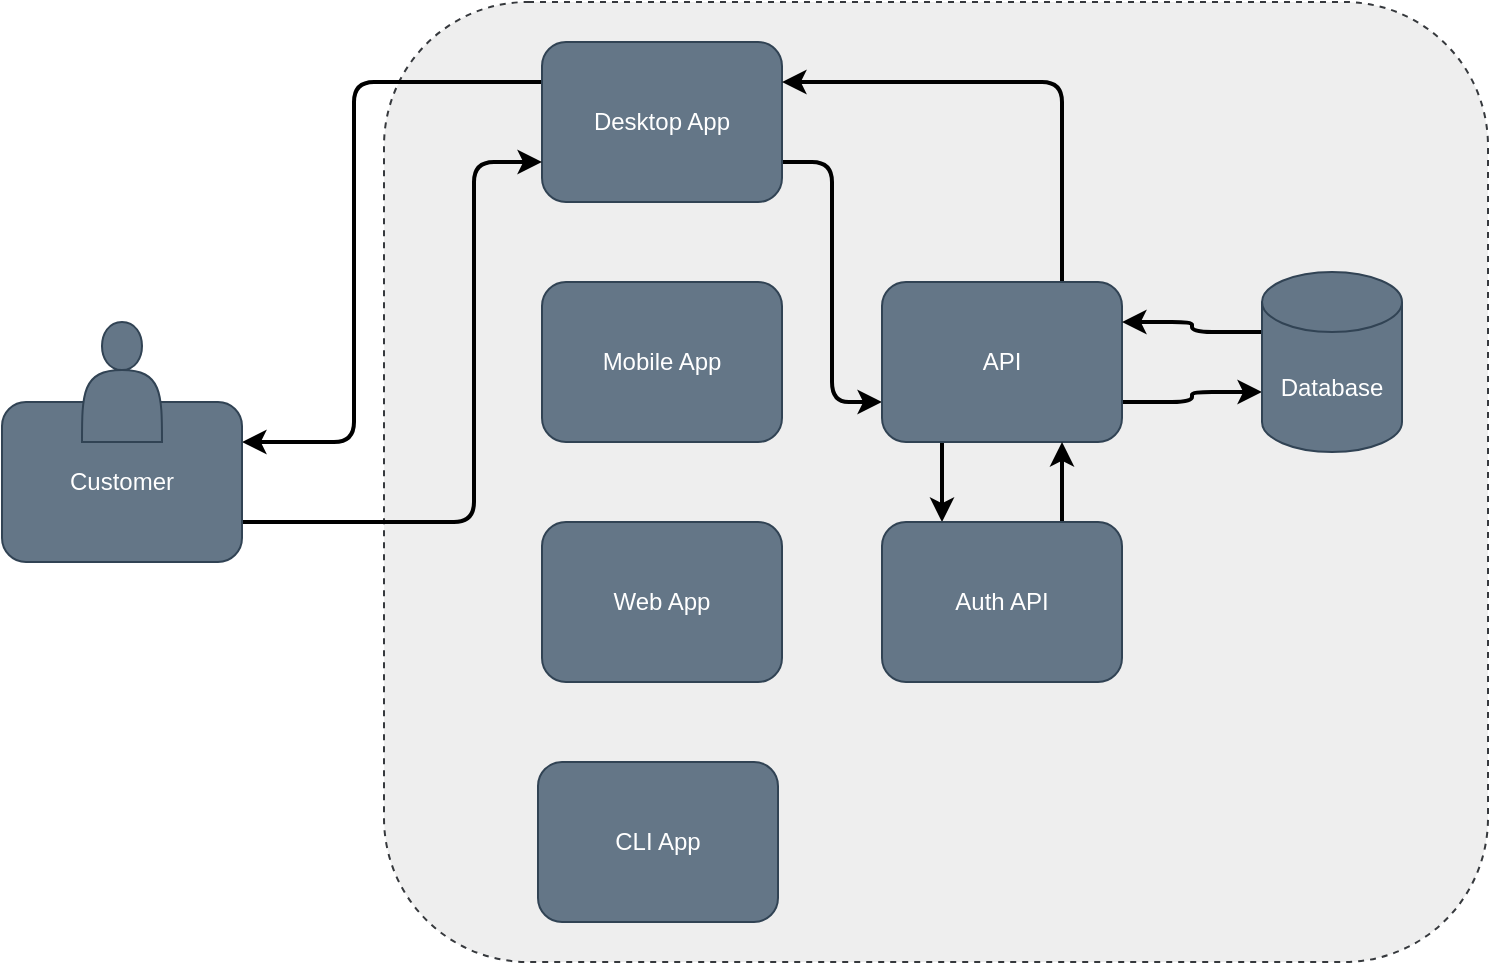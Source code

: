 <mxfile>
    <diagram id="pvHYd_eIa0fMBmzCR7Xg" name="Overview">
        <mxGraphModel dx="1297" dy="784" grid="0" gridSize="10" guides="1" tooltips="1" connect="1" arrows="1" fold="1" page="0" pageScale="1" pageWidth="1600" pageHeight="900" math="0" shadow="0">
            <root>
                <mxCell id="0"/>
                <mxCell id="1" parent="0"/>
                <mxCell id="fSXOvPON6TzWroVQvm9N-8" value="" style="rounded=1;whiteSpace=wrap;html=1;dashed=1;fillColor=#eeeeee;strokeColor=#36393d;movable=0;resizable=0;rotatable=0;deletable=0;editable=0;connectable=0;" parent="1" vertex="1">
                    <mxGeometry x="231" y="160" width="552" height="480" as="geometry"/>
                </mxCell>
                <mxCell id="fSXOvPON6TzWroVQvm9N-17" style="edgeStyle=orthogonalEdgeStyle;rounded=1;html=1;exitX=1;exitY=0.75;exitDx=0;exitDy=0;entryX=0;entryY=0.75;entryDx=0;entryDy=0;strokeWidth=2;endArrow=classic;endFill=1;fontStyle=0;movable=0;resizable=0;rotatable=0;deletable=0;editable=0;connectable=0;" parent="1" source="2" target="3" edge="1">
                    <mxGeometry relative="1" as="geometry"/>
                </mxCell>
                <mxCell id="X1oujhmPRM-tvW3UWmfR-9" style="edgeStyle=orthogonalEdgeStyle;rounded=1;html=1;exitX=0;exitY=0.25;exitDx=0;exitDy=0;entryX=1;entryY=0.25;entryDx=0;entryDy=0;strokeWidth=2;endArrow=classic;endFill=1;movable=0;resizable=0;rotatable=0;deletable=0;editable=0;connectable=0;" parent="1" source="2" target="fSXOvPON6TzWroVQvm9N-7" edge="1">
                    <mxGeometry relative="1" as="geometry">
                        <Array as="points">
                            <mxPoint x="216" y="200"/>
                            <mxPoint x="216" y="380"/>
                        </Array>
                    </mxGeometry>
                </mxCell>
                <mxCell id="2" value="Desktop App" style="rounded=1;whiteSpace=wrap;html=1;fillColor=#647687;fontColor=#ffffff;strokeColor=#314354;movable=0;resizable=0;rotatable=0;deletable=0;editable=0;connectable=0;" parent="1" vertex="1">
                    <mxGeometry x="310" y="180" width="120" height="80" as="geometry"/>
                </mxCell>
                <mxCell id="fSXOvPON6TzWroVQvm9N-13" style="edgeStyle=orthogonalEdgeStyle;rounded=1;html=1;exitX=0.25;exitY=1;exitDx=0;exitDy=0;entryX=0.25;entryY=0;entryDx=0;entryDy=0;strokeWidth=2;endArrow=classic;endFill=1;fontStyle=0;movable=0;resizable=0;rotatable=0;deletable=0;editable=0;connectable=0;" parent="1" source="3" target="4" edge="1">
                    <mxGeometry relative="1" as="geometry"/>
                </mxCell>
                <mxCell id="fSXOvPON6TzWroVQvm9N-18" style="edgeStyle=orthogonalEdgeStyle;rounded=1;html=1;exitX=0.75;exitY=0;exitDx=0;exitDy=0;entryX=1;entryY=0.25;entryDx=0;entryDy=0;strokeWidth=2;endArrow=classic;endFill=1;fontStyle=0;movable=0;resizable=0;rotatable=0;deletable=0;editable=0;connectable=0;" parent="1" source="3" target="2" edge="1">
                    <mxGeometry relative="1" as="geometry"/>
                </mxCell>
                <mxCell id="fSXOvPON6TzWroVQvm9N-21" style="edgeStyle=orthogonalEdgeStyle;rounded=1;html=1;exitX=1;exitY=0.75;exitDx=0;exitDy=0;entryX=0;entryY=0;entryDx=0;entryDy=60;entryPerimeter=0;strokeWidth=2;endArrow=classic;endFill=1;movable=0;resizable=0;rotatable=0;deletable=0;editable=0;connectable=0;" parent="1" source="3" target="fSXOvPON6TzWroVQvm9N-20" edge="1">
                    <mxGeometry relative="1" as="geometry"/>
                </mxCell>
                <mxCell id="3" value="API" style="rounded=1;whiteSpace=wrap;html=1;fillColor=#647687;fontColor=#ffffff;strokeColor=#314354;movable=0;resizable=0;rotatable=0;deletable=0;editable=0;connectable=0;" parent="1" vertex="1">
                    <mxGeometry x="480" y="300" width="120" height="80" as="geometry"/>
                </mxCell>
                <mxCell id="fSXOvPON6TzWroVQvm9N-14" style="edgeStyle=orthogonalEdgeStyle;rounded=1;html=1;exitX=0.75;exitY=0;exitDx=0;exitDy=0;entryX=0.75;entryY=1;entryDx=0;entryDy=0;strokeWidth=2;endArrow=classic;endFill=1;fontStyle=0;movable=0;resizable=0;rotatable=0;deletable=0;editable=0;connectable=0;" parent="1" source="4" target="3" edge="1">
                    <mxGeometry relative="1" as="geometry"/>
                </mxCell>
                <mxCell id="4" value="Auth API" style="rounded=1;whiteSpace=wrap;html=1;fillColor=#647687;fontColor=#ffffff;strokeColor=#314354;movable=0;resizable=0;rotatable=0;deletable=0;editable=0;connectable=0;" parent="1" vertex="1">
                    <mxGeometry x="480" y="420" width="120" height="80" as="geometry"/>
                </mxCell>
                <mxCell id="5" value="Mobile App" style="rounded=1;whiteSpace=wrap;html=1;fillColor=#647687;fontColor=#ffffff;strokeColor=#314354;movable=0;resizable=0;rotatable=0;deletable=0;editable=0;connectable=0;" parent="1" vertex="1">
                    <mxGeometry x="310" y="300" width="120" height="80" as="geometry"/>
                </mxCell>
                <mxCell id="6" value="Web App" style="rounded=1;whiteSpace=wrap;html=1;fillColor=#647687;fontColor=#ffffff;strokeColor=#314354;movable=0;resizable=0;rotatable=0;deletable=0;editable=0;connectable=0;" parent="1" vertex="1">
                    <mxGeometry x="310" y="420" width="120" height="80" as="geometry"/>
                </mxCell>
                <mxCell id="X1oujhmPRM-tvW3UWmfR-8" style="edgeStyle=orthogonalEdgeStyle;rounded=1;html=1;exitX=1;exitY=0.75;exitDx=0;exitDy=0;entryX=0;entryY=0.75;entryDx=0;entryDy=0;strokeWidth=2;endArrow=classic;endFill=1;movable=0;resizable=0;rotatable=0;deletable=0;editable=0;connectable=0;" parent="1" source="fSXOvPON6TzWroVQvm9N-7" target="2" edge="1">
                    <mxGeometry relative="1" as="geometry">
                        <Array as="points">
                            <mxPoint x="276" y="420"/>
                            <mxPoint x="276" y="240"/>
                        </Array>
                    </mxGeometry>
                </mxCell>
                <mxCell id="fSXOvPON6TzWroVQvm9N-7" value="Customer" style="rounded=1;whiteSpace=wrap;html=1;fillColor=#647687;fontColor=#ffffff;strokeColor=#314354;movable=0;resizable=0;rotatable=0;deletable=0;editable=0;connectable=0;" parent="1" vertex="1">
                    <mxGeometry x="40" y="360" width="120" height="80" as="geometry"/>
                </mxCell>
                <mxCell id="7" value="" style="shape=actor;whiteSpace=wrap;html=1;rounded=1;fillColor=#647687;fontColor=#ffffff;strokeColor=#314354;movable=0;resizable=0;rotatable=0;deletable=0;editable=0;connectable=0;" parent="1" vertex="1">
                    <mxGeometry x="80" y="320" width="40" height="60" as="geometry"/>
                </mxCell>
                <mxCell id="fSXOvPON6TzWroVQvm9N-22" style="edgeStyle=orthogonalEdgeStyle;rounded=1;html=1;exitX=0;exitY=0;exitDx=0;exitDy=30;exitPerimeter=0;entryX=1;entryY=0.25;entryDx=0;entryDy=0;strokeWidth=2;endArrow=classic;endFill=1;movable=0;resizable=0;rotatable=0;deletable=0;editable=0;connectable=0;" parent="1" source="fSXOvPON6TzWroVQvm9N-20" target="3" edge="1">
                    <mxGeometry relative="1" as="geometry"/>
                </mxCell>
                <mxCell id="fSXOvPON6TzWroVQvm9N-20" value="Database" style="shape=cylinder3;whiteSpace=wrap;html=1;boundedLbl=1;backgroundOutline=1;size=15;rounded=1;fillColor=#647687;fontColor=#ffffff;strokeColor=#314354;movable=0;resizable=0;rotatable=0;deletable=0;editable=0;connectable=0;" parent="1" vertex="1">
                    <mxGeometry x="670" y="295" width="70" height="90" as="geometry"/>
                </mxCell>
                <mxCell id="X1oujhmPRM-tvW3UWmfR-7" value="CLI App" style="rounded=1;whiteSpace=wrap;html=1;fillColor=#647687;fontColor=#ffffff;strokeColor=#314354;movable=0;resizable=0;rotatable=0;deletable=0;editable=0;connectable=0;" parent="1" vertex="1">
                    <mxGeometry x="308" y="540" width="120" height="80" as="geometry"/>
                </mxCell>
            </root>
        </mxGraphModel>
    </diagram>
    <diagram id="0lZKlCewJ4cxSuatKc3b" name="Domain">
        <mxGraphModel dx="1297" dy="784" grid="0" gridSize="10" guides="1" tooltips="1" connect="1" arrows="1" fold="1" page="0" pageScale="1" pageWidth="1600" pageHeight="900" math="0" shadow="0">
            <root>
                <mxCell id="0"/>
                <mxCell id="1" parent="0"/>
                <mxCell id="Uifk_KHRH3MjYNPxurMK-1" value="" style="rounded=1;whiteSpace=wrap;html=1;dashed=1;fillColor=#eeeeee;strokeColor=#36393d;movable=1;resizable=1;rotatable=1;deletable=1;editable=1;connectable=1;" parent="1" vertex="1">
                    <mxGeometry x="80" y="80" width="760" height="480" as="geometry"/>
                </mxCell>
                <mxCell id="Uifk_KHRH3MjYNPxurMK-12" value="TaskTypes" style="shape=table;startSize=30;container=1;collapsible=0;childLayout=tableLayout;fixedRows=1;rowLines=0;fontStyle=1;rounded=0;fillColor=#647687;fontColor=#ffffff;strokeColor=#314354;movable=1;resizable=1;rotatable=1;deletable=1;editable=1;connectable=1;" parent="1" vertex="1">
                    <mxGeometry x="480" y="120" width="280" height="180" as="geometry"/>
                </mxCell>
                <mxCell id="Uifk_KHRH3MjYNPxurMK-13" value="" style="shape=tableRow;horizontal=0;startSize=0;swimlaneHead=0;swimlaneBody=0;top=0;left=0;bottom=0;right=0;collapsible=0;dropTarget=0;fillColor=#647687;points=[[0,0.5],[1,0.5]];portConstraint=eastwest;rounded=1;fontColor=#ffffff;strokeColor=#314354;movable=1;resizable=1;rotatable=1;deletable=1;editable=1;connectable=1;" parent="Uifk_KHRH3MjYNPxurMK-12" vertex="1">
                    <mxGeometry y="30" width="280" height="30" as="geometry"/>
                </mxCell>
                <mxCell id="Uifk_KHRH3MjYNPxurMK-14" value="1" style="shape=partialRectangle;html=1;whiteSpace=wrap;connectable=1;fillColor=#647687;top=0;left=0;bottom=0;right=0;overflow=hidden;pointerEvents=1;rounded=1;fontColor=#ffffff;strokeColor=#314354;movable=1;resizable=1;rotatable=1;deletable=1;editable=1;" parent="Uifk_KHRH3MjYNPxurMK-13" vertex="1">
                    <mxGeometry width="62" height="30" as="geometry">
                        <mxRectangle width="62" height="30" as="alternateBounds"/>
                    </mxGeometry>
                </mxCell>
                <mxCell id="Uifk_KHRH3MjYNPxurMK-15" value="Id UNIQUEIDENTIFIER" style="shape=partialRectangle;html=1;whiteSpace=wrap;connectable=1;fillColor=#647687;top=0;left=0;bottom=0;right=0;align=left;spacingLeft=6;overflow=hidden;rounded=1;fontColor=#ffffff;strokeColor=#314354;movable=1;resizable=1;rotatable=1;deletable=1;editable=1;" parent="Uifk_KHRH3MjYNPxurMK-13" vertex="1">
                    <mxGeometry x="62" width="218" height="30" as="geometry">
                        <mxRectangle width="218" height="30" as="alternateBounds"/>
                    </mxGeometry>
                </mxCell>
                <mxCell id="Uifk_KHRH3MjYNPxurMK-16" value="" style="shape=tableRow;horizontal=0;startSize=0;swimlaneHead=0;swimlaneBody=0;top=0;left=0;bottom=0;right=0;collapsible=0;dropTarget=0;fillColor=#647687;points=[[0,0.5],[1,0.5]];portConstraint=eastwest;rounded=1;fontColor=#ffffff;strokeColor=#314354;movable=1;resizable=1;rotatable=1;deletable=1;editable=1;connectable=1;" parent="Uifk_KHRH3MjYNPxurMK-12" vertex="1">
                    <mxGeometry y="60" width="280" height="30" as="geometry"/>
                </mxCell>
                <mxCell id="Uifk_KHRH3MjYNPxurMK-17" value="2" style="shape=partialRectangle;html=1;whiteSpace=wrap;connectable=1;fillColor=#647687;top=0;left=0;bottom=0;right=0;overflow=hidden;rounded=1;fontColor=#ffffff;strokeColor=#314354;movable=1;resizable=1;rotatable=1;deletable=1;editable=1;" parent="Uifk_KHRH3MjYNPxurMK-16" vertex="1">
                    <mxGeometry width="62" height="30" as="geometry">
                        <mxRectangle width="62" height="30" as="alternateBounds"/>
                    </mxGeometry>
                </mxCell>
                <mxCell id="Uifk_KHRH3MjYNPxurMK-18" value="CreatedAt DATETIME" style="shape=partialRectangle;html=1;whiteSpace=wrap;connectable=1;fillColor=#647687;top=0;left=0;bottom=0;right=0;align=left;spacingLeft=6;overflow=hidden;rounded=1;fontColor=#ffffff;strokeColor=#314354;movable=1;resizable=1;rotatable=1;deletable=1;editable=1;" parent="Uifk_KHRH3MjYNPxurMK-16" vertex="1">
                    <mxGeometry x="62" width="218" height="30" as="geometry">
                        <mxRectangle width="218" height="30" as="alternateBounds"/>
                    </mxGeometry>
                </mxCell>
                <mxCell id="Uifk_KHRH3MjYNPxurMK-19" value="" style="shape=tableRow;horizontal=0;startSize=0;swimlaneHead=0;swimlaneBody=0;top=0;left=0;bottom=0;right=0;collapsible=0;dropTarget=0;fillColor=#647687;points=[[0,0.5],[1,0.5]];portConstraint=eastwest;rounded=1;fontColor=#ffffff;strokeColor=#314354;movable=1;resizable=1;rotatable=1;deletable=1;editable=1;connectable=1;" parent="Uifk_KHRH3MjYNPxurMK-12" vertex="1">
                    <mxGeometry y="90" width="280" height="30" as="geometry"/>
                </mxCell>
                <mxCell id="Uifk_KHRH3MjYNPxurMK-20" value="3" style="shape=partialRectangle;html=1;whiteSpace=wrap;connectable=1;fillColor=#647687;top=0;left=0;bottom=0;right=0;overflow=hidden;rounded=1;fontColor=#ffffff;strokeColor=#314354;movable=1;resizable=1;rotatable=1;deletable=1;editable=1;" parent="Uifk_KHRH3MjYNPxurMK-19" vertex="1">
                    <mxGeometry width="62" height="30" as="geometry">
                        <mxRectangle width="62" height="30" as="alternateBounds"/>
                    </mxGeometry>
                </mxCell>
                <mxCell id="Uifk_KHRH3MjYNPxurMK-21" value="IsDeleted BIT" style="shape=partialRectangle;html=1;whiteSpace=wrap;connectable=1;fillColor=#647687;top=0;left=0;bottom=0;right=0;align=left;spacingLeft=6;overflow=hidden;rounded=1;fontColor=#ffffff;strokeColor=#314354;movable=1;resizable=1;rotatable=1;deletable=1;editable=1;" parent="Uifk_KHRH3MjYNPxurMK-19" vertex="1">
                    <mxGeometry x="62" width="218" height="30" as="geometry">
                        <mxRectangle width="218" height="30" as="alternateBounds"/>
                    </mxGeometry>
                </mxCell>
                <mxCell id="Uifk_KHRH3MjYNPxurMK-51" value="" style="shape=tableRow;horizontal=0;startSize=0;swimlaneHead=0;swimlaneBody=0;top=0;left=0;bottom=0;right=0;collapsible=0;dropTarget=0;fillColor=#647687;points=[[0,0.5],[1,0.5]];portConstraint=eastwest;rounded=1;fontColor=#ffffff;strokeColor=#314354;movable=1;resizable=1;rotatable=1;deletable=1;editable=1;connectable=1;" parent="Uifk_KHRH3MjYNPxurMK-12" vertex="1">
                    <mxGeometry y="120" width="280" height="30" as="geometry"/>
                </mxCell>
                <mxCell id="Uifk_KHRH3MjYNPxurMK-52" value="4" style="shape=partialRectangle;html=1;whiteSpace=wrap;connectable=1;fillColor=#647687;top=0;left=0;bottom=0;right=0;overflow=hidden;rounded=1;fontColor=#ffffff;strokeColor=#314354;movable=1;resizable=1;rotatable=1;deletable=1;editable=1;" parent="Uifk_KHRH3MjYNPxurMK-51" vertex="1">
                    <mxGeometry width="62" height="30" as="geometry">
                        <mxRectangle width="62" height="30" as="alternateBounds"/>
                    </mxGeometry>
                </mxCell>
                <mxCell id="Uifk_KHRH3MjYNPxurMK-53" value="CreatedBy UNIQUEIDENTIFIER" style="shape=partialRectangle;html=1;whiteSpace=wrap;connectable=1;fillColor=#647687;top=0;left=0;bottom=0;right=0;align=left;spacingLeft=6;overflow=hidden;rounded=1;fontColor=#ffffff;strokeColor=#314354;movable=1;resizable=1;rotatable=1;deletable=1;editable=1;" parent="Uifk_KHRH3MjYNPxurMK-51" vertex="1">
                    <mxGeometry x="62" width="218" height="30" as="geometry">
                        <mxRectangle width="218" height="30" as="alternateBounds"/>
                    </mxGeometry>
                </mxCell>
                <mxCell id="Uifk_KHRH3MjYNPxurMK-54" value="" style="shape=tableRow;horizontal=0;startSize=0;swimlaneHead=0;swimlaneBody=0;top=0;left=0;bottom=0;right=0;collapsible=0;dropTarget=0;fillColor=#647687;points=[[0,0.5],[1,0.5]];portConstraint=eastwest;rounded=1;fontColor=#ffffff;strokeColor=#314354;movable=1;resizable=1;rotatable=1;deletable=1;editable=1;connectable=1;" parent="Uifk_KHRH3MjYNPxurMK-12" vertex="1">
                    <mxGeometry y="150" width="280" height="30" as="geometry"/>
                </mxCell>
                <mxCell id="Uifk_KHRH3MjYNPxurMK-55" value="5" style="shape=partialRectangle;html=1;whiteSpace=wrap;connectable=1;fillColor=#647687;top=0;left=0;bottom=0;right=0;overflow=hidden;rounded=1;fontColor=#ffffff;strokeColor=#314354;movable=1;resizable=1;rotatable=1;deletable=1;editable=1;" parent="Uifk_KHRH3MjYNPxurMK-54" vertex="1">
                    <mxGeometry width="62" height="30" as="geometry">
                        <mxRectangle width="62" height="30" as="alternateBounds"/>
                    </mxGeometry>
                </mxCell>
                <mxCell id="Uifk_KHRH3MjYNPxurMK-56" value="Name VARCHAR(100)" style="shape=partialRectangle;html=1;whiteSpace=wrap;connectable=1;fillColor=#647687;top=0;left=0;bottom=0;right=0;align=left;spacingLeft=6;overflow=hidden;rounded=1;fontColor=#ffffff;strokeColor=#314354;movable=1;resizable=1;rotatable=1;deletable=1;editable=1;" parent="Uifk_KHRH3MjYNPxurMK-54" vertex="1">
                    <mxGeometry x="62" width="218" height="30" as="geometry">
                        <mxRectangle width="218" height="30" as="alternateBounds"/>
                    </mxGeometry>
                </mxCell>
                <mxCell id="Uifk_KHRH3MjYNPxurMK-22" value="Tasks" style="shape=table;startSize=30;container=1;collapsible=0;childLayout=tableLayout;fixedRows=1;rowLines=0;fontStyle=1;rounded=0;fillColor=#647687;fontColor=#ffffff;strokeColor=#314354;movable=1;resizable=1;rotatable=1;deletable=1;editable=1;connectable=1;" parent="1" vertex="1">
                    <mxGeometry x="160" y="120" width="280" height="270" as="geometry"/>
                </mxCell>
                <mxCell id="Uifk_KHRH3MjYNPxurMK-23" value="" style="shape=tableRow;horizontal=0;startSize=0;swimlaneHead=0;swimlaneBody=0;top=0;left=0;bottom=0;right=0;collapsible=0;dropTarget=0;fillColor=#647687;points=[[0,0.5],[1,0.5]];portConstraint=eastwest;rounded=1;fontColor=#ffffff;strokeColor=#314354;movable=1;resizable=1;rotatable=1;deletable=1;editable=1;connectable=1;" parent="Uifk_KHRH3MjYNPxurMK-22" vertex="1">
                    <mxGeometry y="30" width="280" height="30" as="geometry"/>
                </mxCell>
                <mxCell id="Uifk_KHRH3MjYNPxurMK-24" value="1" style="shape=partialRectangle;html=1;whiteSpace=wrap;connectable=1;fillColor=#647687;top=0;left=0;bottom=0;right=0;overflow=hidden;pointerEvents=1;rounded=1;fontColor=#ffffff;strokeColor=#314354;movable=1;resizable=1;rotatable=1;deletable=1;editable=1;" parent="Uifk_KHRH3MjYNPxurMK-23" vertex="1">
                    <mxGeometry width="62" height="30" as="geometry">
                        <mxRectangle width="62" height="30" as="alternateBounds"/>
                    </mxGeometry>
                </mxCell>
                <mxCell id="Uifk_KHRH3MjYNPxurMK-25" value="Id UNIQUEIDENTIFIER&amp;nbsp;" style="shape=partialRectangle;html=1;whiteSpace=wrap;connectable=1;fillColor=#647687;top=0;left=0;bottom=0;right=0;align=left;spacingLeft=6;overflow=hidden;rounded=1;fontColor=#ffffff;strokeColor=#314354;movable=1;resizable=1;rotatable=1;deletable=1;editable=1;" parent="Uifk_KHRH3MjYNPxurMK-23" vertex="1">
                    <mxGeometry x="62" width="218" height="30" as="geometry">
                        <mxRectangle width="218" height="30" as="alternateBounds"/>
                    </mxGeometry>
                </mxCell>
                <mxCell id="Uifk_KHRH3MjYNPxurMK-26" value="" style="shape=tableRow;horizontal=0;startSize=0;swimlaneHead=0;swimlaneBody=0;top=0;left=0;bottom=0;right=0;collapsible=0;dropTarget=0;fillColor=#647687;points=[[0,0.5],[1,0.5]];portConstraint=eastwest;rounded=1;fontColor=#ffffff;strokeColor=#314354;movable=1;resizable=1;rotatable=1;deletable=1;editable=1;connectable=1;" parent="Uifk_KHRH3MjYNPxurMK-22" vertex="1">
                    <mxGeometry y="60" width="280" height="30" as="geometry"/>
                </mxCell>
                <mxCell id="Uifk_KHRH3MjYNPxurMK-27" value="2" style="shape=partialRectangle;html=1;whiteSpace=wrap;connectable=1;fillColor=#647687;top=0;left=0;bottom=0;right=0;overflow=hidden;rounded=1;fontColor=#ffffff;strokeColor=#314354;movable=1;resizable=1;rotatable=1;deletable=1;editable=1;" parent="Uifk_KHRH3MjYNPxurMK-26" vertex="1">
                    <mxGeometry width="62" height="30" as="geometry">
                        <mxRectangle width="62" height="30" as="alternateBounds"/>
                    </mxGeometry>
                </mxCell>
                <mxCell id="Uifk_KHRH3MjYNPxurMK-28" value="CreatedAt DATETIME" style="shape=partialRectangle;html=1;whiteSpace=wrap;connectable=1;fillColor=#647687;top=0;left=0;bottom=0;right=0;align=left;spacingLeft=6;overflow=hidden;rounded=1;fontColor=#ffffff;strokeColor=#314354;movable=1;resizable=1;rotatable=1;deletable=1;editable=1;" parent="Uifk_KHRH3MjYNPxurMK-26" vertex="1">
                    <mxGeometry x="62" width="218" height="30" as="geometry">
                        <mxRectangle width="218" height="30" as="alternateBounds"/>
                    </mxGeometry>
                </mxCell>
                <mxCell id="Uifk_KHRH3MjYNPxurMK-29" value="" style="shape=tableRow;horizontal=0;startSize=0;swimlaneHead=0;swimlaneBody=0;top=0;left=0;bottom=0;right=0;collapsible=0;dropTarget=0;fillColor=#647687;points=[[0,0.5],[1,0.5]];portConstraint=eastwest;rounded=1;fontColor=#ffffff;strokeColor=#314354;movable=1;resizable=1;rotatable=1;deletable=1;editable=1;connectable=1;" parent="Uifk_KHRH3MjYNPxurMK-22" vertex="1">
                    <mxGeometry y="90" width="280" height="30" as="geometry"/>
                </mxCell>
                <mxCell id="Uifk_KHRH3MjYNPxurMK-30" value="3" style="shape=partialRectangle;html=1;whiteSpace=wrap;connectable=1;fillColor=#647687;top=0;left=0;bottom=0;right=0;overflow=hidden;rounded=1;fontColor=#ffffff;strokeColor=#314354;movable=1;resizable=1;rotatable=1;deletable=1;editable=1;" parent="Uifk_KHRH3MjYNPxurMK-29" vertex="1">
                    <mxGeometry width="62" height="30" as="geometry">
                        <mxRectangle width="62" height="30" as="alternateBounds"/>
                    </mxGeometry>
                </mxCell>
                <mxCell id="Uifk_KHRH3MjYNPxurMK-31" value="IsDeleted BIT" style="shape=partialRectangle;html=1;whiteSpace=wrap;connectable=1;fillColor=#647687;top=0;left=0;bottom=0;right=0;align=left;spacingLeft=6;overflow=hidden;rounded=1;fontColor=#ffffff;strokeColor=#314354;movable=1;resizable=1;rotatable=1;deletable=1;editable=1;" parent="Uifk_KHRH3MjYNPxurMK-29" vertex="1">
                    <mxGeometry x="62" width="218" height="30" as="geometry">
                        <mxRectangle width="218" height="30" as="alternateBounds"/>
                    </mxGeometry>
                </mxCell>
                <mxCell id="Uifk_KHRH3MjYNPxurMK-32" value="" style="shape=tableRow;horizontal=0;startSize=0;swimlaneHead=0;swimlaneBody=0;top=0;left=0;bottom=0;right=0;collapsible=0;dropTarget=0;fillColor=#647687;points=[[0,0.5],[1,0.5]];portConstraint=eastwest;rounded=1;fontColor=#ffffff;strokeColor=#314354;movable=1;resizable=1;rotatable=1;deletable=1;editable=1;connectable=1;" parent="Uifk_KHRH3MjYNPxurMK-22" vertex="1">
                    <mxGeometry y="120" width="280" height="30" as="geometry"/>
                </mxCell>
                <mxCell id="Uifk_KHRH3MjYNPxurMK-33" value="4" style="shape=partialRectangle;html=1;whiteSpace=wrap;connectable=1;fillColor=#647687;top=0;left=0;bottom=0;right=0;overflow=hidden;rounded=1;fontColor=#ffffff;strokeColor=#314354;movable=1;resizable=1;rotatable=1;deletable=1;editable=1;" parent="Uifk_KHRH3MjYNPxurMK-32" vertex="1">
                    <mxGeometry width="62" height="30" as="geometry">
                        <mxRectangle width="62" height="30" as="alternateBounds"/>
                    </mxGeometry>
                </mxCell>
                <mxCell id="Uifk_KHRH3MjYNPxurMK-34" value="CreatedBy UNIQUEIDENTIFIER" style="shape=partialRectangle;html=1;whiteSpace=wrap;connectable=1;fillColor=#647687;top=0;left=0;bottom=0;right=0;align=left;spacingLeft=6;overflow=hidden;rounded=1;fontColor=#ffffff;strokeColor=#314354;movable=1;resizable=1;rotatable=1;deletable=1;editable=1;" parent="Uifk_KHRH3MjYNPxurMK-32" vertex="1">
                    <mxGeometry x="62" width="218" height="30" as="geometry">
                        <mxRectangle width="218" height="30" as="alternateBounds"/>
                    </mxGeometry>
                </mxCell>
                <mxCell id="Uifk_KHRH3MjYNPxurMK-41" value="" style="shape=tableRow;horizontal=0;startSize=0;swimlaneHead=0;swimlaneBody=0;top=0;left=0;bottom=0;right=0;collapsible=0;dropTarget=0;fillColor=#647687;points=[[0,0.5],[1,0.5]];portConstraint=eastwest;rounded=1;fontColor=#ffffff;strokeColor=#314354;movable=1;resizable=1;rotatable=1;deletable=1;editable=1;connectable=1;" parent="Uifk_KHRH3MjYNPxurMK-22" vertex="1">
                    <mxGeometry y="150" width="280" height="30" as="geometry"/>
                </mxCell>
                <mxCell id="Uifk_KHRH3MjYNPxurMK-42" value="5" style="shape=partialRectangle;html=1;whiteSpace=wrap;connectable=1;fillColor=#647687;top=0;left=0;bottom=0;right=0;overflow=hidden;rounded=1;fontColor=#ffffff;strokeColor=#314354;movable=1;resizable=1;rotatable=1;deletable=1;editable=1;" parent="Uifk_KHRH3MjYNPxurMK-41" vertex="1">
                    <mxGeometry width="62" height="30" as="geometry">
                        <mxRectangle width="62" height="30" as="alternateBounds"/>
                    </mxGeometry>
                </mxCell>
                <mxCell id="Uifk_KHRH3MjYNPxurMK-43" value="TaskTypeId UNIQUEIDENTIFIER" style="shape=partialRectangle;html=1;whiteSpace=wrap;connectable=1;fillColor=#647687;top=0;left=0;bottom=0;right=0;align=left;spacingLeft=6;overflow=hidden;rounded=1;fontColor=#ffffff;strokeColor=#314354;movable=1;resizable=1;rotatable=1;deletable=1;editable=1;" parent="Uifk_KHRH3MjYNPxurMK-41" vertex="1">
                    <mxGeometry x="62" width="218" height="30" as="geometry">
                        <mxRectangle width="218" height="30" as="alternateBounds"/>
                    </mxGeometry>
                </mxCell>
                <mxCell id="oddhsp9B3NcaRe9F9rU7-1" value="" style="shape=tableRow;horizontal=0;startSize=0;swimlaneHead=0;swimlaneBody=0;top=0;left=0;bottom=0;right=0;collapsible=0;dropTarget=0;fillColor=#647687;points=[[0,0.5],[1,0.5]];portConstraint=eastwest;rounded=1;fontColor=#ffffff;strokeColor=#314354;movable=1;resizable=1;rotatable=1;deletable=1;editable=1;connectable=1;" parent="Uifk_KHRH3MjYNPxurMK-22" vertex="1">
                    <mxGeometry y="180" width="280" height="30" as="geometry"/>
                </mxCell>
                <mxCell id="oddhsp9B3NcaRe9F9rU7-4" value="" style="edgeStyle=none;html=1;movable=1;resizable=1;rotatable=1;deletable=1;editable=1;connectable=1;" parent="oddhsp9B3NcaRe9F9rU7-1" source="oddhsp9B3NcaRe9F9rU7-2" target="oddhsp9B3NcaRe9F9rU7-3" edge="1">
                    <mxGeometry relative="1" as="geometry"/>
                </mxCell>
                <mxCell id="oddhsp9B3NcaRe9F9rU7-2" value="6" style="shape=partialRectangle;html=1;whiteSpace=wrap;connectable=1;fillColor=#647687;top=0;left=0;bottom=0;right=0;overflow=hidden;rounded=1;fontColor=#ffffff;strokeColor=#314354;movable=1;resizable=1;rotatable=1;deletable=1;editable=1;" parent="oddhsp9B3NcaRe9F9rU7-1" vertex="1">
                    <mxGeometry width="62" height="30" as="geometry">
                        <mxRectangle width="62" height="30" as="alternateBounds"/>
                    </mxGeometry>
                </mxCell>
                <mxCell id="oddhsp9B3NcaRe9F9rU7-3" value="Description VARCHAR(3000) *" style="shape=partialRectangle;html=1;whiteSpace=wrap;connectable=1;fillColor=#647687;top=0;left=0;bottom=0;right=0;align=left;spacingLeft=6;overflow=hidden;rounded=1;fontColor=#ffffff;strokeColor=#314354;movable=1;resizable=1;rotatable=1;deletable=1;editable=1;" parent="oddhsp9B3NcaRe9F9rU7-1" vertex="1">
                    <mxGeometry x="62" width="218" height="30" as="geometry">
                        <mxRectangle width="218" height="30" as="alternateBounds"/>
                    </mxGeometry>
                </mxCell>
                <mxCell id="Uifk_KHRH3MjYNPxurMK-35" value="" style="shape=tableRow;horizontal=0;startSize=0;swimlaneHead=0;swimlaneBody=0;top=0;left=0;bottom=0;right=0;collapsible=0;dropTarget=0;fillColor=#647687;points=[[0,0.5],[1,0.5]];portConstraint=eastwest;rounded=1;fontColor=#ffffff;strokeColor=#314354;movable=1;resizable=1;rotatable=1;deletable=1;editable=1;connectable=1;" parent="Uifk_KHRH3MjYNPxurMK-22" vertex="1">
                    <mxGeometry y="210" width="280" height="30" as="geometry"/>
                </mxCell>
                <mxCell id="Uifk_KHRH3MjYNPxurMK-36" value="7" style="shape=partialRectangle;html=1;whiteSpace=wrap;connectable=1;fillColor=#647687;top=0;left=0;bottom=0;right=0;overflow=hidden;rounded=1;fontColor=#ffffff;strokeColor=#314354;movable=1;resizable=1;rotatable=1;deletable=1;editable=1;" parent="Uifk_KHRH3MjYNPxurMK-35" vertex="1">
                    <mxGeometry width="62" height="30" as="geometry">
                        <mxRectangle width="62" height="30" as="alternateBounds"/>
                    </mxGeometry>
                </mxCell>
                <mxCell id="Uifk_KHRH3MjYNPxurMK-37" value="StartedAt DATETIME" style="shape=partialRectangle;html=1;whiteSpace=wrap;connectable=1;fillColor=#647687;top=0;left=0;bottom=0;right=0;align=left;spacingLeft=6;overflow=hidden;rounded=1;fontColor=#ffffff;strokeColor=#314354;movable=1;resizable=1;rotatable=1;deletable=1;editable=1;" parent="Uifk_KHRH3MjYNPxurMK-35" vertex="1">
                    <mxGeometry x="62" width="218" height="30" as="geometry">
                        <mxRectangle width="218" height="30" as="alternateBounds"/>
                    </mxGeometry>
                </mxCell>
                <mxCell id="Uifk_KHRH3MjYNPxurMK-38" value="" style="shape=tableRow;horizontal=0;startSize=0;swimlaneHead=0;swimlaneBody=0;top=0;left=0;bottom=0;right=0;collapsible=0;dropTarget=0;fillColor=#647687;points=[[0,0.5],[1,0.5]];portConstraint=eastwest;rounded=1;fontColor=#ffffff;strokeColor=#314354;movable=1;resizable=1;rotatable=1;deletable=1;editable=1;connectable=1;" parent="Uifk_KHRH3MjYNPxurMK-22" vertex="1">
                    <mxGeometry y="240" width="280" height="30" as="geometry"/>
                </mxCell>
                <mxCell id="Uifk_KHRH3MjYNPxurMK-39" value="8" style="shape=partialRectangle;html=1;whiteSpace=wrap;connectable=1;fillColor=#647687;top=0;left=0;bottom=0;right=0;overflow=hidden;rounded=1;fontColor=#ffffff;strokeColor=#314354;movable=1;resizable=1;rotatable=1;deletable=1;editable=1;" parent="Uifk_KHRH3MjYNPxurMK-38" vertex="1">
                    <mxGeometry width="62" height="30" as="geometry">
                        <mxRectangle width="62" height="30" as="alternateBounds"/>
                    </mxGeometry>
                </mxCell>
                <mxCell id="Uifk_KHRH3MjYNPxurMK-40" value="FinishedAt DATETIME *" style="shape=partialRectangle;html=1;whiteSpace=wrap;connectable=1;fillColor=#647687;top=0;left=0;bottom=0;right=0;align=left;spacingLeft=6;overflow=hidden;rounded=1;fontColor=#ffffff;strokeColor=#314354;movable=1;resizable=1;rotatable=1;deletable=1;editable=1;" parent="Uifk_KHRH3MjYNPxurMK-38" vertex="1">
                    <mxGeometry x="62" width="218" height="30" as="geometry">
                        <mxRectangle width="218" height="30" as="alternateBounds"/>
                    </mxGeometry>
                </mxCell>
                <mxCell id="Uifk_KHRH3MjYNPxurMK-62" value="&lt;h1&gt;Notas&lt;/h1&gt;&lt;p&gt;- O usuário deve criar os tipos de tarefa antes de criar as tarefas&lt;br&gt;&lt;span style=&quot;background-color: initial;&quot;&gt;- As tarefas devem estar associadas a um usuário&lt;br&gt;&lt;/span&gt;- O objetivo é quantificar quanto tempo é gasto em cada tarefa&amp;nbsp;&lt;br&gt;&lt;br&gt;&lt;/p&gt;&lt;p&gt;&lt;br&gt;&lt;/p&gt;&lt;p&gt;&lt;br&gt;&lt;/p&gt;&lt;p&gt;&lt;br&gt;&lt;/p&gt;&lt;p&gt;&lt;br&gt;&lt;/p&gt;&lt;p&gt;&lt;br&gt;&lt;/p&gt;" style="text;html=1;strokeColor=none;fillColor=#bac8d3;spacing=5;spacingTop=-20;whiteSpace=wrap;overflow=hidden;rounded=1;movable=1;resizable=1;rotatable=1;deletable=1;editable=1;connectable=1;glass=0;shadow=0;" parent="1" vertex="1">
                    <mxGeometry x="480" y="347" width="283" height="160" as="geometry"/>
                </mxCell>
            </root>
        </mxGraphModel>
    </diagram>
    <diagram id="NaRnd9Q9RJL6ZNV193fd" name="Versioning">
        <mxGraphModel dx="1297" dy="784" grid="1" gridSize="10" guides="1" tooltips="1" connect="1" arrows="1" fold="1" page="1" pageScale="1" pageWidth="1600" pageHeight="900" math="0" shadow="0">
            <root>
                <mxCell id="0"/>
                <mxCell id="1" parent="0"/>
                <mxCell id="BHUvwIk5z-wBsUroxJWa-1" value="" style="swimlane;childLayout=stackLayout;resizeParent=1;resizeParentMax=0;horizontal=1;startSize=20;horizontalStack=0;html=1;rounded=0;shadow=0;glass=0;sketch=0;movable=1;resizable=1;rotatable=1;deletable=1;editable=1;connectable=1;" parent="1" vertex="1">
                    <mxGeometry x="160" y="70" width="1080" height="750" as="geometry">
                        <mxRectangle x="160" y="60" width="50" height="40" as="alternateBounds"/>
                    </mxGeometry>
                </mxCell>
                <mxCell id="BHUvwIk5z-wBsUroxJWa-2" value="&lt;font style=&quot;font-size: 14px;&quot;&gt;Main&lt;/font&gt;" style="swimlane;startSize=20;horizontal=0;html=1;rounded=0;shadow=0;glass=0;sketch=0;strokeColor=none;fillColor=#dae8fc;fillStyle=auto;swimlaneFillColor=#DAE8FC;movable=1;resizable=1;rotatable=1;deletable=1;editable=1;connectable=1;" parent="BHUvwIk5z-wBsUroxJWa-1" vertex="1">
                    <mxGeometry y="20" width="1080" height="130" as="geometry"/>
                </mxCell>
                <mxCell id="BHUvwIk5z-wBsUroxJWa-84" style="edgeStyle=orthogonalEdgeStyle;rounded=1;jumpStyle=none;html=1;exitX=1;exitY=0.5;exitDx=0;exitDy=0;entryX=0;entryY=0.5;entryDx=0;entryDy=0;strokeWidth=5;fontSize=18;endArrow=none;endFill=0;movable=1;resizable=1;rotatable=1;deletable=1;editable=1;connectable=1;" parent="BHUvwIk5z-wBsUroxJWa-2" source="BHUvwIk5z-wBsUroxJWa-8" target="BHUvwIk5z-wBsUroxJWa-14" edge="1">
                    <mxGeometry relative="1" as="geometry"/>
                </mxCell>
                <mxCell id="BHUvwIk5z-wBsUroxJWa-8" value="&lt;b&gt;&lt;font style=&quot;font-size: 18px;&quot;&gt;v0.0.1&lt;/font&gt;&lt;/b&gt;" style="ellipse;whiteSpace=wrap;html=1;aspect=fixed;rounded=0;shadow=0;glass=0;sketch=0;strokeWidth=5;fillColor=#dae8fc;strokeColor=#6c8ebf;movable=1;resizable=1;rotatable=1;deletable=1;editable=1;connectable=1;" parent="BHUvwIk5z-wBsUroxJWa-2" vertex="1">
                    <mxGeometry x="40" y="30" width="60" height="60" as="geometry"/>
                </mxCell>
                <mxCell id="BHUvwIk5z-wBsUroxJWa-85" style="edgeStyle=orthogonalEdgeStyle;rounded=1;jumpStyle=none;html=1;exitX=1;exitY=0.5;exitDx=0;exitDy=0;entryX=0;entryY=0.5;entryDx=0;entryDy=0;strokeWidth=5;fontSize=18;endArrow=none;endFill=0;movable=1;resizable=1;rotatable=1;deletable=1;editable=1;connectable=1;" parent="BHUvwIk5z-wBsUroxJWa-2" source="BHUvwIk5z-wBsUroxJWa-14" target="BHUvwIk5z-wBsUroxJWa-29" edge="1">
                    <mxGeometry relative="1" as="geometry"/>
                </mxCell>
                <mxCell id="BHUvwIk5z-wBsUroxJWa-14" value="&lt;font style=&quot;font-size: 18px;&quot;&gt;&lt;b&gt;v0.0.2&lt;/b&gt;&lt;/font&gt;" style="ellipse;whiteSpace=wrap;html=1;aspect=fixed;rounded=0;shadow=0;glass=0;sketch=0;strokeWidth=5;fillColor=#dae8fc;strokeColor=#6c8ebf;movable=1;resizable=1;rotatable=1;deletable=1;editable=1;connectable=1;" parent="BHUvwIk5z-wBsUroxJWa-2" vertex="1">
                    <mxGeometry x="280" y="30" width="60" height="60" as="geometry"/>
                </mxCell>
                <mxCell id="BHUvwIk5z-wBsUroxJWa-29" value="&lt;b&gt;&lt;font style=&quot;font-size: 18px;&quot;&gt;v0.1.0&lt;/font&gt;&lt;/b&gt;" style="ellipse;whiteSpace=wrap;html=1;aspect=fixed;rounded=0;shadow=0;glass=0;sketch=0;strokeWidth=5;fillColor=#dae8fc;strokeColor=#6c8ebf;movable=1;resizable=1;rotatable=1;deletable=1;editable=1;connectable=1;" parent="BHUvwIk5z-wBsUroxJWa-2" vertex="1">
                    <mxGeometry x="1000" y="30" width="60" height="60" as="geometry"/>
                </mxCell>
                <mxCell id="BHUvwIk5z-wBsUroxJWa-3" value="&lt;font style=&quot;font-size: 14px;&quot;&gt;Hotfix&lt;/font&gt;" style="swimlane;startSize=20;horizontal=0;html=1;rounded=0;shadow=0;glass=0;sketch=0;strokeColor=none;fillColor=#F8CECC;swimlaneFillColor=#F8CECC;movable=1;resizable=1;rotatable=1;deletable=1;editable=1;connectable=1;" parent="BHUvwIk5z-wBsUroxJWa-1" vertex="1">
                    <mxGeometry y="150" width="1080" height="120" as="geometry"/>
                </mxCell>
                <mxCell id="BHUvwIk5z-wBsUroxJWa-21" value="" style="ellipse;whiteSpace=wrap;html=1;aspect=fixed;rounded=0;shadow=0;glass=0;sketch=0;strokeWidth=5;fillColor=#f8cecc;strokeColor=#b85450;movable=1;resizable=1;rotatable=1;deletable=1;editable=1;connectable=1;" parent="BHUvwIk5z-wBsUroxJWa-3" vertex="1">
                    <mxGeometry x="160" y="30" width="60" height="60" as="geometry"/>
                </mxCell>
                <mxCell id="BHUvwIk5z-wBsUroxJWa-4" value="&lt;font style=&quot;font-size: 14px;&quot;&gt;Release&lt;/font&gt;" style="swimlane;startSize=20;horizontal=0;html=1;rounded=0;shadow=0;glass=0;sketch=0;strokeColor=none;fillColor=#D5E8D4;swimlaneFillColor=#D5E8D4;movable=1;resizable=1;rotatable=1;deletable=1;editable=1;connectable=1;" parent="BHUvwIk5z-wBsUroxJWa-1" vertex="1">
                    <mxGeometry y="270" width="1080" height="120" as="geometry">
                        <mxRectangle y="260" width="480" height="30" as="alternateBounds"/>
                    </mxGeometry>
                </mxCell>
                <mxCell id="BHUvwIk5z-wBsUroxJWa-74" style="edgeStyle=orthogonalEdgeStyle;rounded=1;jumpStyle=none;html=1;exitX=1;exitY=0.5;exitDx=0;exitDy=0;entryX=0;entryY=0.5;entryDx=0;entryDy=0;strokeWidth=5;fontSize=18;endArrow=none;endFill=0;movable=1;resizable=1;rotatable=1;deletable=1;editable=1;connectable=1;" parent="BHUvwIk5z-wBsUroxJWa-4" source="BHUvwIk5z-wBsUroxJWa-33" target="BHUvwIk5z-wBsUroxJWa-73" edge="1">
                    <mxGeometry relative="1" as="geometry"/>
                </mxCell>
                <mxCell id="BHUvwIk5z-wBsUroxJWa-33" value="" style="ellipse;whiteSpace=wrap;html=1;aspect=fixed;rounded=0;shadow=0;glass=0;sketch=0;strokeWidth=5;fillColor=#d5e8d4;strokeColor=#82b366;movable=1;resizable=1;rotatable=1;deletable=1;editable=1;connectable=1;" parent="BHUvwIk5z-wBsUroxJWa-4" vertex="1">
                    <mxGeometry x="760" y="30" width="60" height="60" as="geometry"/>
                </mxCell>
                <mxCell id="BHUvwIk5z-wBsUroxJWa-73" value="" style="ellipse;whiteSpace=wrap;html=1;aspect=fixed;rounded=0;shadow=0;glass=0;sketch=0;strokeWidth=5;fillColor=#d5e8d4;strokeColor=#82b366;movable=1;resizable=1;rotatable=1;deletable=1;editable=1;connectable=1;" parent="BHUvwIk5z-wBsUroxJWa-4" vertex="1">
                    <mxGeometry x="880" y="30" width="60" height="60" as="geometry"/>
                </mxCell>
                <mxCell id="BHUvwIk5z-wBsUroxJWa-5" value="&lt;font style=&quot;font-size: 14px;&quot;&gt;Develop&lt;/font&gt;" style="swimlane;startSize=20;horizontal=0;html=1;rounded=0;shadow=0;glass=0;sketch=0;strokeColor=none;fillColor=#E1D5E7;swimlaneFillColor=#E1D5E7;movable=1;resizable=1;rotatable=1;deletable=1;editable=1;connectable=1;" parent="BHUvwIk5z-wBsUroxJWa-1" vertex="1">
                    <mxGeometry y="390" width="1080" height="120" as="geometry">
                        <mxRectangle y="260" width="480" height="30" as="alternateBounds"/>
                    </mxGeometry>
                </mxCell>
                <mxCell id="BHUvwIk5z-wBsUroxJWa-53" style="edgeStyle=orthogonalEdgeStyle;rounded=1;jumpStyle=none;html=1;exitX=1;exitY=0.5;exitDx=0;exitDy=0;entryX=0;entryY=0.5;entryDx=0;entryDy=0;strokeWidth=5;fontSize=14;endArrow=none;endFill=0;movable=1;resizable=1;rotatable=1;deletable=1;editable=1;connectable=1;" parent="BHUvwIk5z-wBsUroxJWa-5" source="BHUvwIk5z-wBsUroxJWa-11" target="BHUvwIk5z-wBsUroxJWa-44" edge="1">
                    <mxGeometry relative="1" as="geometry"/>
                </mxCell>
                <mxCell id="BHUvwIk5z-wBsUroxJWa-11" value="" style="ellipse;whiteSpace=wrap;html=1;aspect=fixed;rounded=0;shadow=0;glass=0;sketch=0;strokeWidth=5;fillColor=#e1d5e7;strokeColor=#9673a6;movable=1;resizable=1;rotatable=1;deletable=1;editable=1;connectable=1;" parent="BHUvwIk5z-wBsUroxJWa-5" vertex="1">
                    <mxGeometry x="160" y="30" width="60" height="60" as="geometry"/>
                </mxCell>
                <mxCell id="BHUvwIk5z-wBsUroxJWa-82" style="edgeStyle=orthogonalEdgeStyle;rounded=1;jumpStyle=none;html=1;exitX=1;exitY=0.5;exitDx=0;exitDy=0;entryX=0;entryY=0.5;entryDx=0;entryDy=0;strokeWidth=5;fontSize=18;endArrow=none;endFill=0;movable=1;resizable=1;rotatable=1;deletable=1;editable=1;connectable=1;" parent="BHUvwIk5z-wBsUroxJWa-5" source="BHUvwIk5z-wBsUroxJWa-44" target="BHUvwIk5z-wBsUroxJWa-54" edge="1">
                    <mxGeometry relative="1" as="geometry"/>
                </mxCell>
                <mxCell id="BHUvwIk5z-wBsUroxJWa-44" value="" style="ellipse;whiteSpace=wrap;html=1;aspect=fixed;rounded=0;shadow=0;glass=0;sketch=0;strokeWidth=5;fillColor=#e1d5e7;strokeColor=#9673a6;movable=1;resizable=1;rotatable=1;deletable=1;editable=1;connectable=1;" parent="BHUvwIk5z-wBsUroxJWa-5" vertex="1">
                    <mxGeometry x="280" y="30" width="60" height="60" as="geometry"/>
                </mxCell>
                <mxCell id="BHUvwIk5z-wBsUroxJWa-66" style="edgeStyle=orthogonalEdgeStyle;rounded=1;jumpStyle=none;html=1;exitX=1;exitY=0.5;exitDx=0;exitDy=0;entryX=0;entryY=0.5;entryDx=0;entryDy=0;strokeWidth=5;fontSize=18;endArrow=none;endFill=0;movable=1;resizable=1;rotatable=1;deletable=1;editable=1;connectable=1;" parent="BHUvwIk5z-wBsUroxJWa-5" source="BHUvwIk5z-wBsUroxJWa-54" target="BHUvwIk5z-wBsUroxJWa-65" edge="1">
                    <mxGeometry relative="1" as="geometry"/>
                </mxCell>
                <mxCell id="BHUvwIk5z-wBsUroxJWa-54" value="" style="ellipse;whiteSpace=wrap;html=1;aspect=fixed;rounded=0;shadow=0;glass=0;sketch=0;strokeWidth=5;fillColor=#e1d5e7;strokeColor=#9673a6;movable=1;resizable=1;rotatable=1;deletable=1;editable=1;connectable=1;" parent="BHUvwIk5z-wBsUroxJWa-5" vertex="1">
                    <mxGeometry x="520" y="30" width="60" height="60" as="geometry"/>
                </mxCell>
                <mxCell id="BHUvwIk5z-wBsUroxJWa-83" style="edgeStyle=orthogonalEdgeStyle;rounded=1;jumpStyle=none;html=1;exitX=1;exitY=0.5;exitDx=0;exitDy=0;entryX=0;entryY=0.5;entryDx=0;entryDy=0;strokeWidth=5;fontSize=18;endArrow=none;endFill=0;movable=1;resizable=1;rotatable=1;deletable=1;editable=1;connectable=1;" parent="BHUvwIk5z-wBsUroxJWa-5" source="BHUvwIk5z-wBsUroxJWa-65" target="BHUvwIk5z-wBsUroxJWa-70" edge="1">
                    <mxGeometry relative="1" as="geometry"/>
                </mxCell>
                <mxCell id="BHUvwIk5z-wBsUroxJWa-65" value="" style="ellipse;whiteSpace=wrap;html=1;aspect=fixed;rounded=0;shadow=0;glass=0;sketch=0;strokeWidth=5;fillColor=#e1d5e7;strokeColor=#9673a6;movable=1;resizable=1;rotatable=1;deletable=1;editable=1;connectable=1;" parent="BHUvwIk5z-wBsUroxJWa-5" vertex="1">
                    <mxGeometry x="640" y="30" width="60" height="60" as="geometry"/>
                </mxCell>
                <mxCell id="BHUvwIk5z-wBsUroxJWa-70" value="" style="ellipse;whiteSpace=wrap;html=1;aspect=fixed;rounded=0;shadow=0;glass=0;sketch=0;strokeWidth=5;fillColor=#e1d5e7;strokeColor=#9673a6;movable=1;resizable=1;rotatable=1;deletable=1;editable=1;connectable=1;" parent="BHUvwIk5z-wBsUroxJWa-5" vertex="1">
                    <mxGeometry x="1000" y="30" width="60" height="60" as="geometry"/>
                </mxCell>
                <mxCell id="BHUvwIk5z-wBsUroxJWa-6" value="&lt;font style=&quot;font-size: 14px;&quot;&gt;Feature A&lt;/font&gt;" style="swimlane;startSize=20;horizontal=0;html=1;rounded=0;shadow=0;glass=0;sketch=0;strokeColor=none;fillColor=#F5F5F5;fontColor=#333333;swimlaneFillColor=#F5F5F5;movable=1;resizable=1;rotatable=1;deletable=1;editable=1;connectable=1;" parent="BHUvwIk5z-wBsUroxJWa-1" vertex="1">
                    <mxGeometry y="510" width="1080" height="120" as="geometry">
                        <mxRectangle y="260" width="480" height="30" as="alternateBounds"/>
                    </mxGeometry>
                </mxCell>
                <mxCell id="BHUvwIk5z-wBsUroxJWa-61" style="edgeStyle=orthogonalEdgeStyle;rounded=1;jumpStyle=none;html=1;exitX=1;exitY=0.5;exitDx=0;exitDy=0;entryX=0;entryY=0.5;entryDx=0;entryDy=0;strokeWidth=5;fontSize=18;endArrow=none;endFill=0;movable=1;resizable=1;rotatable=1;deletable=1;editable=1;connectable=1;" parent="BHUvwIk5z-wBsUroxJWa-6" source="BHUvwIk5z-wBsUroxJWa-23" target="BHUvwIk5z-wBsUroxJWa-60" edge="1">
                    <mxGeometry relative="1" as="geometry"/>
                </mxCell>
                <mxCell id="BHUvwIk5z-wBsUroxJWa-23" value="" style="ellipse;whiteSpace=wrap;html=1;aspect=fixed;rounded=0;shadow=0;glass=0;sketch=0;strokeWidth=5;fillColor=#f5f5f5;fontColor=#333333;strokeColor=#666666;movable=1;resizable=1;rotatable=1;deletable=1;editable=1;connectable=1;" parent="BHUvwIk5z-wBsUroxJWa-6" vertex="1">
                    <mxGeometry x="280" y="30" width="60" height="60" as="geometry"/>
                </mxCell>
                <mxCell id="BHUvwIk5z-wBsUroxJWa-64" style="edgeStyle=orthogonalEdgeStyle;rounded=1;jumpStyle=none;html=1;exitX=1;exitY=0.5;exitDx=0;exitDy=0;entryX=0;entryY=0.5;entryDx=0;entryDy=0;strokeWidth=5;fontSize=18;endArrow=none;endFill=0;movable=1;resizable=1;rotatable=1;deletable=1;editable=1;connectable=1;" parent="BHUvwIk5z-wBsUroxJWa-6" source="BHUvwIk5z-wBsUroxJWa-60" target="BHUvwIk5z-wBsUroxJWa-63" edge="1">
                    <mxGeometry relative="1" as="geometry"/>
                </mxCell>
                <mxCell id="BHUvwIk5z-wBsUroxJWa-60" value="" style="ellipse;whiteSpace=wrap;html=1;aspect=fixed;rounded=0;shadow=0;glass=0;sketch=0;strokeWidth=5;fillColor=#f5f5f5;fontColor=#333333;strokeColor=#666666;movable=1;resizable=1;rotatable=1;deletable=1;editable=1;connectable=1;" parent="BHUvwIk5z-wBsUroxJWa-6" vertex="1">
                    <mxGeometry x="400" y="30" width="60" height="60" as="geometry"/>
                </mxCell>
                <mxCell id="BHUvwIk5z-wBsUroxJWa-63" value="" style="ellipse;whiteSpace=wrap;html=1;aspect=fixed;rounded=0;shadow=0;glass=0;sketch=0;strokeWidth=5;fillColor=#f5f5f5;fontColor=#333333;strokeColor=#666666;movable=1;resizable=1;rotatable=1;deletable=1;editable=1;connectable=1;" parent="BHUvwIk5z-wBsUroxJWa-6" vertex="1">
                    <mxGeometry x="520" y="30" width="60" height="60" as="geometry"/>
                </mxCell>
                <mxCell id="BHUvwIk5z-wBsUroxJWa-7" value="&lt;font style=&quot;font-size: 14px;&quot;&gt;Feature B&lt;/font&gt;" style="swimlane;startSize=20;horizontal=0;html=1;rounded=0;shadow=0;glass=0;sketch=0;strokeColor=none;fillColor=#F5F5F5;fontColor=#333333;swimlaneFillColor=#F5F5F5;movable=1;resizable=1;rotatable=1;deletable=1;editable=1;connectable=1;" parent="BHUvwIk5z-wBsUroxJWa-1" vertex="1">
                    <mxGeometry y="630" width="1080" height="120" as="geometry">
                        <mxRectangle y="260" width="480" height="30" as="alternateBounds"/>
                    </mxGeometry>
                </mxCell>
                <mxCell id="BHUvwIk5z-wBsUroxJWa-62" style="edgeStyle=orthogonalEdgeStyle;rounded=1;jumpStyle=none;html=1;exitX=1;exitY=0.5;exitDx=0;exitDy=0;entryX=0;entryY=0.5;entryDx=0;entryDy=0;strokeWidth=5;fontSize=18;endArrow=none;endFill=0;movable=1;resizable=1;rotatable=1;deletable=1;editable=1;connectable=1;" parent="BHUvwIk5z-wBsUroxJWa-7" source="BHUvwIk5z-wBsUroxJWa-46" target="BHUvwIk5z-wBsUroxJWa-58" edge="1">
                    <mxGeometry relative="1" as="geometry"/>
                </mxCell>
                <mxCell id="BHUvwIk5z-wBsUroxJWa-46" value="" style="ellipse;whiteSpace=wrap;html=1;aspect=fixed;rounded=0;shadow=0;glass=0;sketch=0;strokeWidth=5;fillColor=#f5f5f5;fontColor=#333333;strokeColor=#666666;movable=1;resizable=1;rotatable=1;deletable=1;editable=1;connectable=1;" parent="BHUvwIk5z-wBsUroxJWa-7" vertex="1">
                    <mxGeometry x="400" y="30" width="60" height="60" as="geometry"/>
                </mxCell>
                <mxCell id="BHUvwIk5z-wBsUroxJWa-58" value="" style="ellipse;whiteSpace=wrap;html=1;aspect=fixed;rounded=0;shadow=0;glass=0;sketch=0;strokeWidth=5;fillColor=#f5f5f5;fontColor=#333333;strokeColor=#666666;movable=1;resizable=1;rotatable=1;deletable=1;editable=1;connectable=1;" parent="BHUvwIk5z-wBsUroxJWa-7" vertex="1">
                    <mxGeometry x="520" y="30" width="60" height="60" as="geometry"/>
                </mxCell>
                <mxCell id="BHUvwIk5z-wBsUroxJWa-48" style="edgeStyle=orthogonalEdgeStyle;rounded=1;jumpStyle=none;html=1;exitX=1;exitY=0.5;exitDx=0;exitDy=0;entryX=0;entryY=0.5;entryDx=0;entryDy=0;strokeWidth=5;fontSize=14;endArrow=none;endFill=0;movable=1;resizable=1;rotatable=1;deletable=1;editable=1;connectable=1;" parent="BHUvwIk5z-wBsUroxJWa-1" source="BHUvwIk5z-wBsUroxJWa-8" target="BHUvwIk5z-wBsUroxJWa-21" edge="1">
                    <mxGeometry relative="1" as="geometry"/>
                </mxCell>
                <mxCell id="BHUvwIk5z-wBsUroxJWa-50" style="edgeStyle=orthogonalEdgeStyle;rounded=1;jumpStyle=none;html=1;exitX=1;exitY=0.5;exitDx=0;exitDy=0;entryX=0;entryY=0.5;entryDx=0;entryDy=0;strokeWidth=5;fontSize=14;endArrow=none;endFill=0;movable=1;resizable=1;rotatable=1;deletable=1;editable=1;connectable=1;" parent="BHUvwIk5z-wBsUroxJWa-1" source="BHUvwIk5z-wBsUroxJWa-44" target="BHUvwIk5z-wBsUroxJWa-46" edge="1">
                    <mxGeometry relative="1" as="geometry"/>
                </mxCell>
                <mxCell id="BHUvwIk5z-wBsUroxJWa-49" style="edgeStyle=orthogonalEdgeStyle;rounded=1;jumpStyle=none;html=1;exitX=1;exitY=0.5;exitDx=0;exitDy=0;entryX=0;entryY=0.5;entryDx=0;entryDy=0;strokeWidth=5;fontSize=14;endArrow=none;endFill=0;movable=1;resizable=1;rotatable=1;deletable=1;editable=1;connectable=1;" parent="BHUvwIk5z-wBsUroxJWa-1" source="BHUvwIk5z-wBsUroxJWa-8" target="BHUvwIk5z-wBsUroxJWa-11" edge="1">
                    <mxGeometry relative="1" as="geometry"/>
                </mxCell>
                <mxCell id="BHUvwIk5z-wBsUroxJWa-51" style="edgeStyle=orthogonalEdgeStyle;rounded=1;jumpStyle=none;html=1;exitX=1;exitY=0.5;exitDx=0;exitDy=0;entryX=0;entryY=0.5;entryDx=0;entryDy=0;strokeWidth=5;fontSize=14;endArrow=none;endFill=0;movable=1;resizable=1;rotatable=1;deletable=1;editable=1;connectable=1;" parent="BHUvwIk5z-wBsUroxJWa-1" source="BHUvwIk5z-wBsUroxJWa-21" target="BHUvwIk5z-wBsUroxJWa-14" edge="1">
                    <mxGeometry relative="1" as="geometry"/>
                </mxCell>
                <mxCell id="BHUvwIk5z-wBsUroxJWa-52" style="edgeStyle=orthogonalEdgeStyle;rounded=1;jumpStyle=none;html=1;exitX=1;exitY=0.5;exitDx=0;exitDy=0;entryX=0;entryY=0.5;entryDx=0;entryDy=0;strokeWidth=5;fontSize=14;endArrow=none;endFill=0;movable=1;resizable=1;rotatable=1;deletable=1;editable=1;connectable=1;" parent="BHUvwIk5z-wBsUroxJWa-1" source="BHUvwIk5z-wBsUroxJWa-11" target="BHUvwIk5z-wBsUroxJWa-23" edge="1">
                    <mxGeometry relative="1" as="geometry"/>
                </mxCell>
                <mxCell id="BHUvwIk5z-wBsUroxJWa-67" style="edgeStyle=orthogonalEdgeStyle;rounded=1;jumpStyle=none;html=1;exitX=1;exitY=0.5;exitDx=0;exitDy=0;entryX=0;entryY=0.5;entryDx=0;entryDy=0;strokeWidth=5;fontSize=18;endArrow=none;endFill=0;movable=1;resizable=1;rotatable=1;deletable=1;editable=1;connectable=1;" parent="BHUvwIk5z-wBsUroxJWa-1" source="BHUvwIk5z-wBsUroxJWa-63" target="BHUvwIk5z-wBsUroxJWa-65" edge="1">
                    <mxGeometry relative="1" as="geometry"/>
                </mxCell>
                <mxCell id="BHUvwIk5z-wBsUroxJWa-68" style="edgeStyle=orthogonalEdgeStyle;rounded=1;jumpStyle=none;html=1;exitX=1;exitY=0.5;exitDx=0;exitDy=0;entryX=0;entryY=0.5;entryDx=0;entryDy=0;strokeWidth=5;fontSize=18;endArrow=none;endFill=0;movable=1;resizable=1;rotatable=1;deletable=1;editable=1;connectable=1;" parent="BHUvwIk5z-wBsUroxJWa-1" source="BHUvwIk5z-wBsUroxJWa-65" target="BHUvwIk5z-wBsUroxJWa-33" edge="1">
                    <mxGeometry relative="1" as="geometry"/>
                </mxCell>
                <mxCell id="BHUvwIk5z-wBsUroxJWa-71" style="edgeStyle=orthogonalEdgeStyle;rounded=1;jumpStyle=none;html=1;exitX=1;exitY=0.5;exitDx=0;exitDy=0;entryX=0;entryY=0.5;entryDx=0;entryDy=0;strokeWidth=5;fontSize=18;endArrow=none;endFill=0;movable=1;resizable=1;rotatable=1;deletable=1;editable=1;connectable=1;" parent="BHUvwIk5z-wBsUroxJWa-1" source="BHUvwIk5z-wBsUroxJWa-21" target="BHUvwIk5z-wBsUroxJWa-54" edge="1">
                    <mxGeometry relative="1" as="geometry">
                        <Array as="points">
                            <mxPoint x="430" y="210"/>
                            <mxPoint x="430" y="450"/>
                        </Array>
                    </mxGeometry>
                </mxCell>
                <mxCell id="BHUvwIk5z-wBsUroxJWa-75" style="edgeStyle=orthogonalEdgeStyle;rounded=1;jumpStyle=none;html=1;exitX=1;exitY=0.5;exitDx=0;exitDy=0;entryX=0;entryY=0.5;entryDx=0;entryDy=0;strokeWidth=5;fontSize=18;endArrow=none;endFill=0;movable=1;resizable=1;rotatable=1;deletable=1;editable=1;connectable=1;" parent="BHUvwIk5z-wBsUroxJWa-1" source="BHUvwIk5z-wBsUroxJWa-73" target="BHUvwIk5z-wBsUroxJWa-29" edge="1">
                    <mxGeometry relative="1" as="geometry"/>
                </mxCell>
                <mxCell id="BHUvwIk5z-wBsUroxJWa-76" style="edgeStyle=orthogonalEdgeStyle;rounded=1;jumpStyle=none;html=1;exitX=1;exitY=0.5;exitDx=0;exitDy=0;entryX=0;entryY=0.5;entryDx=0;entryDy=0;strokeWidth=5;fontSize=18;endArrow=none;endFill=0;movable=1;resizable=1;rotatable=1;deletable=1;editable=1;connectable=1;" parent="BHUvwIk5z-wBsUroxJWa-1" source="BHUvwIk5z-wBsUroxJWa-73" target="BHUvwIk5z-wBsUroxJWa-70" edge="1">
                    <mxGeometry relative="1" as="geometry"/>
                </mxCell>
                <mxCell id="hBqAXnJXKk-vWzwxLYHb-2" value="&lt;font style=&quot;font-size: 12px;&quot;&gt;Ajustes de hotfix devem ser criados da branch master e, ao ser corrigido, fazer o merge para a branch de develop.&lt;br&gt;Se houver uma branch de release, fazer merge para ela também.&lt;br&gt;O mesmo vale para a branch de release.&lt;br&gt;Ao fazer o merge para a master, fazer também para a branch de develop.&lt;br&gt;As branches de feature devem ser todas criadas da branch develop.&lt;br&gt;Note que ajustes de hotfix devem incrementar o patch da versão.&lt;br&gt;Novos releases que não contenham breaking changes devem incrementar o minor da versão.&lt;br&gt;Somente alteraremos o major da versão se houverem breaking changes no projeto.&lt;br&gt;Essa regra valerá a partrir da versão 1.0.0, que é quando acreditamos que haverá uma versão inicial do projeto.&lt;br&gt;&lt;/font&gt;" style="text;html=1;strokeColor=default;fillColor=#f5f5f5;align=center;verticalAlign=middle;whiteSpace=wrap;rounded=0;shadow=0;glass=0;sketch=0;fillStyle=solid;strokeWidth=1;fontSize=18;fontColor=#333333;" parent="1" vertex="1">
                    <mxGeometry x="1280" y="200" width="240" height="480" as="geometry"/>
                </mxCell>
                <mxCell id="TKZ_cLYa6oNOYmiZp2pz-1" style="edgeStyle=orthogonalEdgeStyle;html=1;exitX=1;exitY=0.5;exitDx=0;exitDy=0;entryX=0;entryY=0.75;entryDx=0;entryDy=0;strokeWidth=5;endArrow=none;endFill=0;" parent="1" source="BHUvwIk5z-wBsUroxJWa-58" target="hBqAXnJXKk-vWzwxLYHb-2" edge="1">
                    <mxGeometry relative="1" as="geometry">
                        <Array as="points">
                            <mxPoint x="1250" y="760"/>
                            <mxPoint x="1250" y="560"/>
                        </Array>
                    </mxGeometry>
                </mxCell>
                <mxCell id="TKZ_cLYa6oNOYmiZp2pz-2" style="edgeStyle=orthogonalEdgeStyle;html=1;exitX=1;exitY=0.5;exitDx=0;exitDy=0;entryX=0;entryY=0.5;entryDx=0;entryDy=0;strokeWidth=5;endArrow=none;endFill=0;" parent="1" source="BHUvwIk5z-wBsUroxJWa-70" target="hBqAXnJXKk-vWzwxLYHb-2" edge="1">
                    <mxGeometry relative="1" as="geometry"/>
                </mxCell>
                <mxCell id="TKZ_cLYa6oNOYmiZp2pz-3" style="edgeStyle=orthogonalEdgeStyle;html=1;exitX=1;exitY=0.5;exitDx=0;exitDy=0;entryX=0;entryY=0.25;entryDx=0;entryDy=0;strokeWidth=5;endArrow=none;endFill=0;" parent="1" source="BHUvwIk5z-wBsUroxJWa-29" target="hBqAXnJXKk-vWzwxLYHb-2" edge="1">
                    <mxGeometry relative="1" as="geometry"/>
                </mxCell>
            </root>
        </mxGraphModel>
    </diagram>
</mxfile>